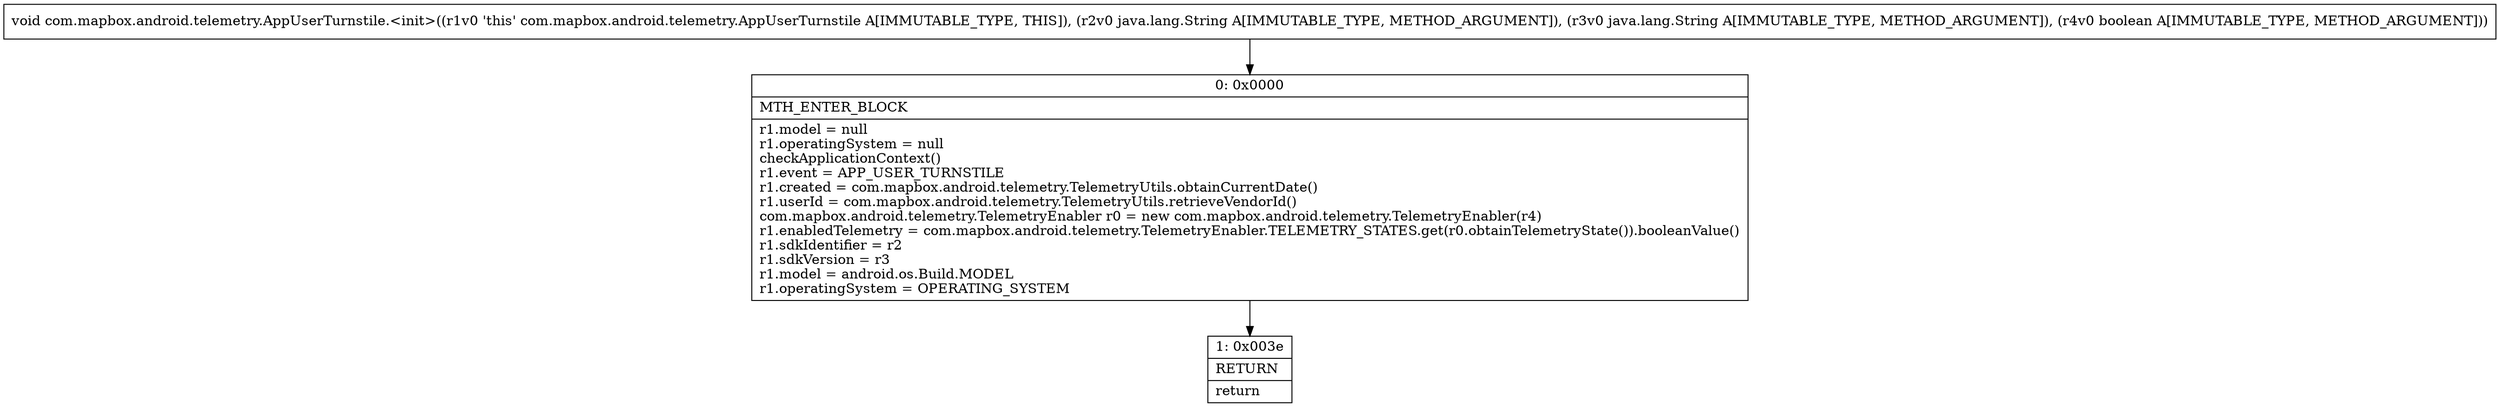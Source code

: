 digraph "CFG forcom.mapbox.android.telemetry.AppUserTurnstile.\<init\>(Ljava\/lang\/String;Ljava\/lang\/String;Z)V" {
Node_0 [shape=record,label="{0\:\ 0x0000|MTH_ENTER_BLOCK\l|r1.model = null\lr1.operatingSystem = null\lcheckApplicationContext()\lr1.event = APP_USER_TURNSTILE\lr1.created = com.mapbox.android.telemetry.TelemetryUtils.obtainCurrentDate()\lr1.userId = com.mapbox.android.telemetry.TelemetryUtils.retrieveVendorId()\lcom.mapbox.android.telemetry.TelemetryEnabler r0 = new com.mapbox.android.telemetry.TelemetryEnabler(r4)\lr1.enabledTelemetry = com.mapbox.android.telemetry.TelemetryEnabler.TELEMETRY_STATES.get(r0.obtainTelemetryState()).booleanValue()\lr1.sdkIdentifier = r2\lr1.sdkVersion = r3\lr1.model = android.os.Build.MODEL\lr1.operatingSystem = OPERATING_SYSTEM\l}"];
Node_1 [shape=record,label="{1\:\ 0x003e|RETURN\l|return\l}"];
MethodNode[shape=record,label="{void com.mapbox.android.telemetry.AppUserTurnstile.\<init\>((r1v0 'this' com.mapbox.android.telemetry.AppUserTurnstile A[IMMUTABLE_TYPE, THIS]), (r2v0 java.lang.String A[IMMUTABLE_TYPE, METHOD_ARGUMENT]), (r3v0 java.lang.String A[IMMUTABLE_TYPE, METHOD_ARGUMENT]), (r4v0 boolean A[IMMUTABLE_TYPE, METHOD_ARGUMENT])) }"];
MethodNode -> Node_0;
Node_0 -> Node_1;
}

